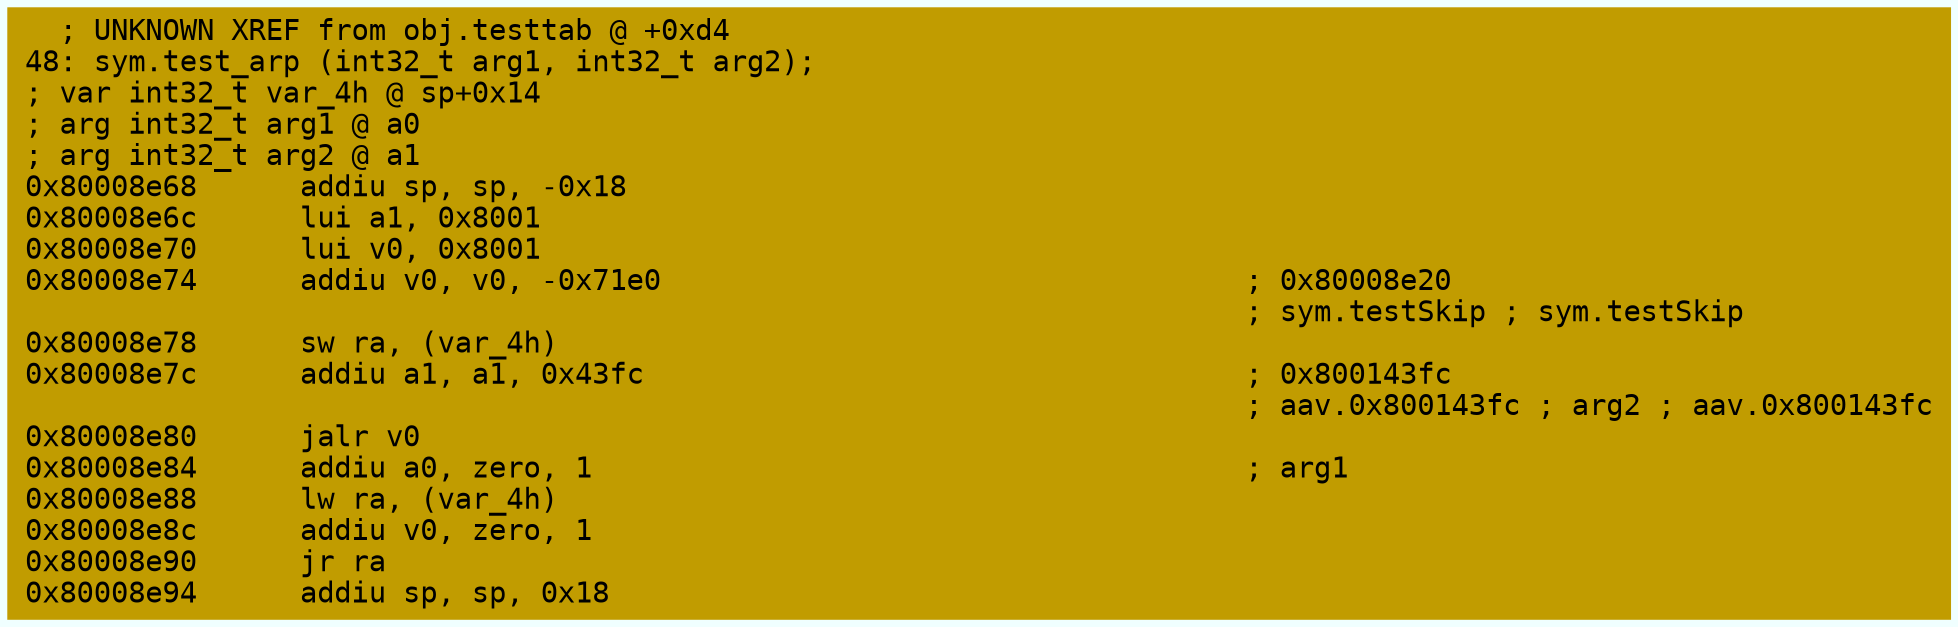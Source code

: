 digraph code {
	graph [bgcolor=azure fontsize=8 fontname="Courier" splines="ortho"];
	node [fillcolor=gray style=filled shape=box];
	edge [arrowhead="normal"];
	"0x80008e68" [URL="sym.test_arp/0x80008e68", fillcolor="#c19c00",color="#c19c00", fontname="Courier",label="  ; UNKNOWN XREF from obj.testtab @ +0xd4\l48: sym.test_arp (int32_t arg1, int32_t arg2);\l; var int32_t var_4h @ sp+0x14\l; arg int32_t arg1 @ a0\l; arg int32_t arg2 @ a1\l0x80008e68      addiu sp, sp, -0x18\l0x80008e6c      lui a1, 0x8001\l0x80008e70      lui v0, 0x8001\l0x80008e74      addiu v0, v0, -0x71e0                                  ; 0x80008e20\l                                                                       ; sym.testSkip ; sym.testSkip\l0x80008e78      sw ra, (var_4h)\l0x80008e7c      addiu a1, a1, 0x43fc                                   ; 0x800143fc\l                                                                       ; aav.0x800143fc ; arg2 ; aav.0x800143fc\l0x80008e80      jalr v0\l0x80008e84      addiu a0, zero, 1                                      ; arg1\l0x80008e88      lw ra, (var_4h)\l0x80008e8c      addiu v0, zero, 1\l0x80008e90      jr ra\l0x80008e94      addiu sp, sp, 0x18\l"]
}
